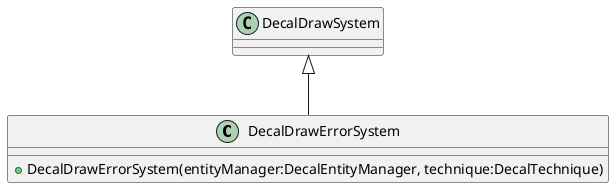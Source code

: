 @startuml
class DecalDrawErrorSystem {
    + DecalDrawErrorSystem(entityManager:DecalEntityManager, technique:DecalTechnique)
}
DecalDrawSystem <|-- DecalDrawErrorSystem
@enduml
